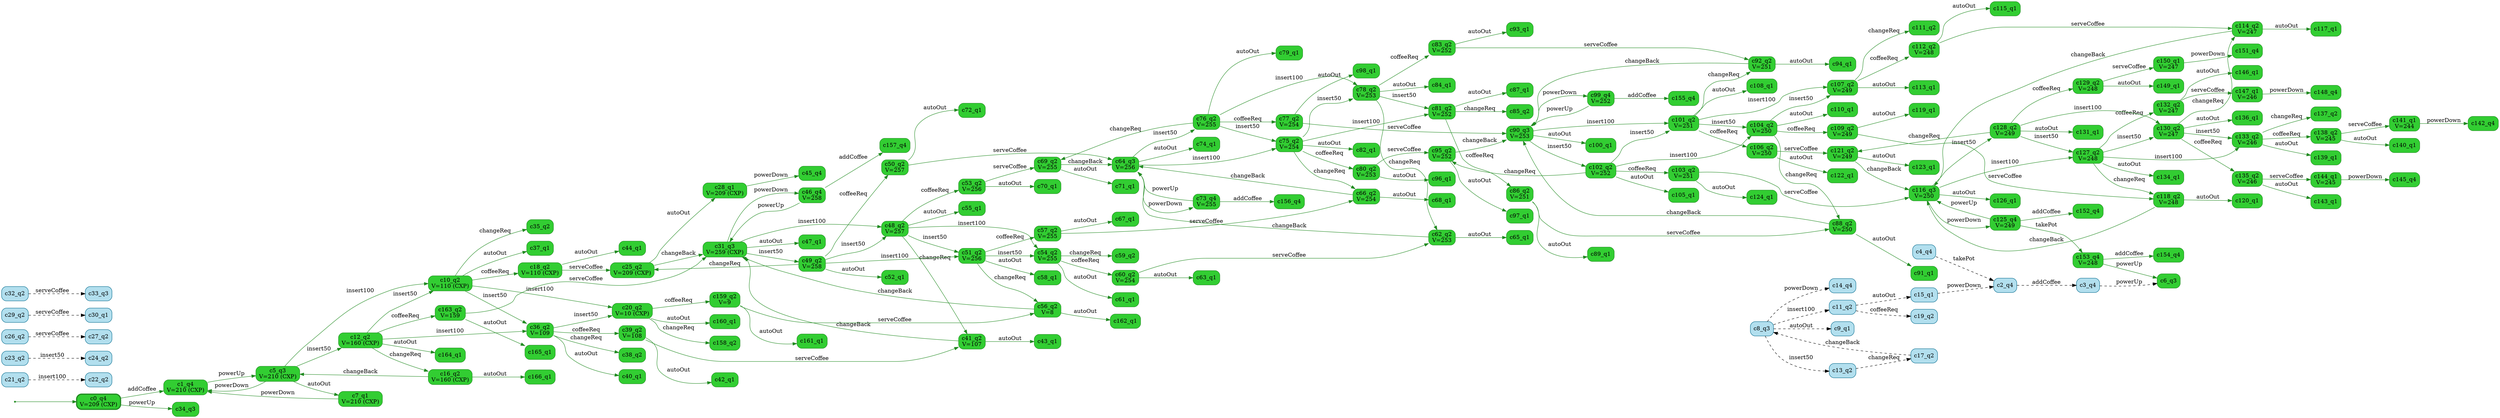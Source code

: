 digraph g {

	rankdir="LR"

	__invisible__[shape="point", color="forestgreen"]
	c0_q4[label="c0_q4\nV=209 (CXP)", shape="box", style="rounded, filled", color="forestgreen", fillcolor="limegreen", penwidth=3] // Initial
	c1_q4[label="c1_q4\nV=210 (CXP)", shape="box", style="rounded, filled", color="forestgreen", fillcolor="limegreen"]
	c5_q3[label="c5_q3\nV=210 (CXP)", shape="box", style="rounded, filled", color="forestgreen", fillcolor="limegreen"]
	c7_q1[label="c7_q1\nV=210 (CXP)", shape="box", style="rounded, filled", color="forestgreen", fillcolor="limegreen"]
	c10_q2[label="c10_q2\nV=110 (CXP)", shape="box", style="rounded, filled", color="forestgreen", fillcolor="limegreen"]
	c18_q2[label="c18_q2\nV=110 (CXP)", shape="box", style="rounded, filled", color="forestgreen", fillcolor="limegreen"]
	c25_q2[label="c25_q2\nV=209 (CXP)", shape="box", style="rounded, filled", color="forestgreen", fillcolor="limegreen"]
	c28_q1[label="c28_q1\nV=209 (CXP)", shape="box", style="rounded, filled", color="forestgreen", fillcolor="limegreen"]
	c45_q4[label="c45_q4", shape="box", style="rounded, filled", color="forestgreen", fillcolor="limegreen"]
	c31_q3[label="c31_q3\nV=259 (CXP)", shape="box", style="rounded, filled", color="forestgreen", fillcolor="limegreen"]
	c46_q4[label="c46_q4\nV=258", shape="box", style="rounded, filled", color="forestgreen", fillcolor="limegreen"]
	c157_q4[label="c157_q4", shape="box", style="rounded, filled", color="forestgreen", fillcolor="limegreen"]
	c47_q1[label="c47_q1", shape="box", style="rounded, filled", color="forestgreen", fillcolor="limegreen"]
	c48_q2[label="c48_q2\nV=257", shape="box", style="rounded, filled", color="forestgreen", fillcolor="limegreen"]
	c41_q2[label="c41_q2\nV=107", shape="box", style="rounded, filled", color="forestgreen", fillcolor="limegreen"]
	c43_q1[label="c43_q1", shape="box", style="rounded, filled", color="forestgreen", fillcolor="limegreen"]
	c53_q2[label="c53_q2\nV=256", shape="box", style="rounded, filled", color="forestgreen", fillcolor="limegreen"]
	c69_q2[label="c69_q2\nV=255", shape="box", style="rounded, filled", color="forestgreen", fillcolor="limegreen"]
	c64_q3[label="c64_q3\nV=256", shape="box", style="rounded, filled", color="forestgreen", fillcolor="limegreen"]
	c73_q4[label="c73_q4\nV=255", shape="box", style="rounded, filled", color="forestgreen", fillcolor="limegreen"]
	c156_q4[label="c156_q4", shape="box", style="rounded, filled", color="forestgreen", fillcolor="limegreen"]
	c74_q1[label="c74_q1", shape="box", style="rounded, filled", color="forestgreen", fillcolor="limegreen"]
	c75_q2[label="c75_q2\nV=254", shape="box", style="rounded, filled", color="forestgreen", fillcolor="limegreen"]
	c66_q2[label="c66_q2\nV=254", shape="box", style="rounded, filled", color="forestgreen", fillcolor="limegreen"]
	c68_q1[label="c68_q1", shape="box", style="rounded, filled", color="forestgreen", fillcolor="limegreen"]
	c80_q2[label="c80_q2\nV=253", shape="box", style="rounded, filled", color="forestgreen", fillcolor="limegreen"]
	c95_q2[label="c95_q2\nV=252", shape="box", style="rounded, filled", color="forestgreen", fillcolor="limegreen"]
	c90_q3[label="c90_q3\nV=253", shape="box", style="rounded, filled", color="forestgreen", fillcolor="limegreen"]
	c99_q4[label="c99_q4\nV=252", shape="box", style="rounded, filled", color="forestgreen", fillcolor="limegreen"]
	c155_q4[label="c155_q4", shape="box", style="rounded, filled", color="forestgreen", fillcolor="limegreen"]
	c100_q1[label="c100_q1", shape="box", style="rounded, filled", color="forestgreen", fillcolor="limegreen"]
	c101_q2[label="c101_q2\nV=251", shape="box", style="rounded, filled", color="forestgreen", fillcolor="limegreen"]
	c92_q2[label="c92_q2\nV=251", shape="box", style="rounded, filled", color="forestgreen", fillcolor="limegreen"]
	c94_q1[label="c94_q1", shape="box", style="rounded, filled", color="forestgreen", fillcolor="limegreen"]
	c106_q2[label="c106_q2\nV=250", shape="box", style="rounded, filled", color="forestgreen", fillcolor="limegreen"]
	c121_q2[label="c121_q2\nV=249", shape="box", style="rounded, filled", color="forestgreen", fillcolor="limegreen"]
	c116_q3[label="c116_q3\nV=250", shape="box", style="rounded, filled", color="forestgreen", fillcolor="limegreen"]
	c125_q4[label="c125_q4\nV=249", shape="box", style="rounded, filled", color="forestgreen", fillcolor="limegreen"]
	c152_q4[label="c152_q4", shape="box", style="rounded, filled", color="forestgreen", fillcolor="limegreen"]
	c153_q4[label="c153_q4\nV=248", shape="box", style="rounded, filled", color="forestgreen", fillcolor="limegreen"]
	c154_q4[label="c154_q4", shape="box", style="rounded, filled", color="forestgreen", fillcolor="limegreen"]
	c6_q3[label="c6_q3", shape="box", style="rounded, filled", color="forestgreen", fillcolor="limegreen"]
	c126_q1[label="c126_q1", shape="box", style="rounded, filled", color="forestgreen", fillcolor="limegreen"]
	c127_q2[label="c127_q2\nV=248", shape="box", style="rounded, filled", color="forestgreen", fillcolor="limegreen"]
	c118_q2[label="c118_q2\nV=248", shape="box", style="rounded, filled", color="forestgreen", fillcolor="limegreen"]
	c120_q1[label="c120_q1", shape="box", style="rounded, filled", color="forestgreen", fillcolor="limegreen"]
	c132_q2[label="c132_q2\nV=247", shape="box", style="rounded, filled", color="forestgreen", fillcolor="limegreen"]
	c146_q1[label="c146_q1", shape="box", style="rounded, filled", color="forestgreen", fillcolor="limegreen"]
	c147_q1[label="c147_q1\nV=246", shape="box", style="rounded, filled", color="forestgreen", fillcolor="limegreen"]
	c148_q4[label="c148_q4", shape="box", style="rounded, filled", color="forestgreen", fillcolor="limegreen"]
	c133_q2[label="c133_q2\nV=246", shape="box", style="rounded, filled", color="forestgreen", fillcolor="limegreen"]
	c137_q2[label="c137_q2", shape="box", style="rounded, filled", color="forestgreen", fillcolor="limegreen"]
	c138_q2[label="c138_q2\nV=245", shape="box", style="rounded, filled", color="forestgreen", fillcolor="limegreen"]
	c140_q1[label="c140_q1", shape="box", style="rounded, filled", color="forestgreen", fillcolor="limegreen"]
	c141_q1[label="c141_q1\nV=244", shape="box", style="rounded, filled", color="forestgreen", fillcolor="limegreen"]
	c142_q4[label="c142_q4", shape="box", style="rounded, filled", color="forestgreen", fillcolor="limegreen"]
	c139_q1[label="c139_q1", shape="box", style="rounded, filled", color="forestgreen", fillcolor="limegreen"]
	c130_q2[label="c130_q2\nV=247", shape="box", style="rounded, filled", color="forestgreen", fillcolor="limegreen"]
	c114_q2[label="c114_q2\nV=247", shape="box", style="rounded, filled", color="forestgreen", fillcolor="limegreen"]
	c117_q1[label="c117_q1", shape="box", style="rounded, filled", color="forestgreen", fillcolor="limegreen"]
	c135_q2[label="c135_q2\nV=246", shape="box", style="rounded, filled", color="forestgreen", fillcolor="limegreen"]
	c143_q1[label="c143_q1", shape="box", style="rounded, filled", color="forestgreen", fillcolor="limegreen"]
	c144_q1[label="c144_q1\nV=245", shape="box", style="rounded, filled", color="forestgreen", fillcolor="limegreen"]
	c145_q4[label="c145_q4", shape="box", style="rounded, filled", color="forestgreen", fillcolor="limegreen"]
	c136_q1[label="c136_q1", shape="box", style="rounded, filled", color="forestgreen", fillcolor="limegreen"]
	c134_q1[label="c134_q1", shape="box", style="rounded, filled", color="forestgreen", fillcolor="limegreen"]
	c128_q2[label="c128_q2\nV=249", shape="box", style="rounded, filled", color="forestgreen", fillcolor="limegreen"]
	c129_q2[label="c129_q2\nV=248", shape="box", style="rounded, filled", color="forestgreen", fillcolor="limegreen"]
	c149_q1[label="c149_q1", shape="box", style="rounded, filled", color="forestgreen", fillcolor="limegreen"]
	c150_q1[label="c150_q1\nV=247", shape="box", style="rounded, filled", color="forestgreen", fillcolor="limegreen"]
	c151_q4[label="c151_q4", shape="box", style="rounded, filled", color="forestgreen", fillcolor="limegreen"]
	c131_q1[label="c131_q1", shape="box", style="rounded, filled", color="forestgreen", fillcolor="limegreen"]
	c123_q1[label="c123_q1", shape="box", style="rounded, filled", color="forestgreen", fillcolor="limegreen"]
	c122_q1[label="c122_q1", shape="box", style="rounded, filled", color="forestgreen", fillcolor="limegreen"]
	c107_q2[label="c107_q2\nV=249", shape="box", style="rounded, filled", color="forestgreen", fillcolor="limegreen"]
	c111_q2[label="c111_q2", shape="box", style="rounded, filled", color="forestgreen", fillcolor="limegreen"]
	c112_q2[label="c112_q2\nV=248", shape="box", style="rounded, filled", color="forestgreen", fillcolor="limegreen"]
	c115_q1[label="c115_q1", shape="box", style="rounded, filled", color="forestgreen", fillcolor="limegreen"]
	c113_q1[label="c113_q1", shape="box", style="rounded, filled", color="forestgreen", fillcolor="limegreen"]
	c104_q2[label="c104_q2\nV=250", shape="box", style="rounded, filled", color="forestgreen", fillcolor="limegreen"]
	c88_q2[label="c88_q2\nV=250", shape="box", style="rounded, filled", color="forestgreen", fillcolor="limegreen"]
	c91_q1[label="c91_q1", shape="box", style="rounded, filled", color="forestgreen", fillcolor="limegreen"]
	c109_q2[label="c109_q2\nV=249", shape="box", style="rounded, filled", color="forestgreen", fillcolor="limegreen"]
	c119_q1[label="c119_q1", shape="box", style="rounded, filled", color="forestgreen", fillcolor="limegreen"]
	c110_q1[label="c110_q1", shape="box", style="rounded, filled", color="forestgreen", fillcolor="limegreen"]
	c108_q1[label="c108_q1", shape="box", style="rounded, filled", color="forestgreen", fillcolor="limegreen"]
	c102_q2[label="c102_q2\nV=252", shape="box", style="rounded, filled", color="forestgreen", fillcolor="limegreen"]
	c103_q2[label="c103_q2\nV=251", shape="box", style="rounded, filled", color="forestgreen", fillcolor="limegreen"]
	c124_q1[label="c124_q1", shape="box", style="rounded, filled", color="forestgreen", fillcolor="limegreen"]
	c105_q1[label="c105_q1", shape="box", style="rounded, filled", color="forestgreen", fillcolor="limegreen"]
	c97_q1[label="c97_q1", shape="box", style="rounded, filled", color="forestgreen", fillcolor="limegreen"]
	c96_q1[label="c96_q1", shape="box", style="rounded, filled", color="forestgreen", fillcolor="limegreen"]
	c81_q2[label="c81_q2\nV=252", shape="box", style="rounded, filled", color="forestgreen", fillcolor="limegreen"]
	c85_q2[label="c85_q2", shape="box", style="rounded, filled", color="forestgreen", fillcolor="limegreen"]
	c86_q2[label="c86_q2\nV=251", shape="box", style="rounded, filled", color="forestgreen", fillcolor="limegreen"]
	c89_q1[label="c89_q1", shape="box", style="rounded, filled", color="forestgreen", fillcolor="limegreen"]
	c87_q1[label="c87_q1", shape="box", style="rounded, filled", color="forestgreen", fillcolor="limegreen"]
	c78_q2[label="c78_q2\nV=253", shape="box", style="rounded, filled", color="forestgreen", fillcolor="limegreen"]
	c62_q2[label="c62_q2\nV=253", shape="box", style="rounded, filled", color="forestgreen", fillcolor="limegreen"]
	c65_q1[label="c65_q1", shape="box", style="rounded, filled", color="forestgreen", fillcolor="limegreen"]
	c83_q2[label="c83_q2\nV=252", shape="box", style="rounded, filled", color="forestgreen", fillcolor="limegreen"]
	c93_q1[label="c93_q1", shape="box", style="rounded, filled", color="forestgreen", fillcolor="limegreen"]
	c84_q1[label="c84_q1", shape="box", style="rounded, filled", color="forestgreen", fillcolor="limegreen"]
	c82_q1[label="c82_q1", shape="box", style="rounded, filled", color="forestgreen", fillcolor="limegreen"]
	c76_q2[label="c76_q2\nV=255", shape="box", style="rounded, filled", color="forestgreen", fillcolor="limegreen"]
	c77_q2[label="c77_q2\nV=254", shape="box", style="rounded, filled", color="forestgreen", fillcolor="limegreen"]
	c98_q1[label="c98_q1", shape="box", style="rounded, filled", color="forestgreen", fillcolor="limegreen"]
	c79_q1[label="c79_q1", shape="box", style="rounded, filled", color="forestgreen", fillcolor="limegreen"]
	c71_q1[label="c71_q1", shape="box", style="rounded, filled", color="forestgreen", fillcolor="limegreen"]
	c70_q1[label="c70_q1", shape="box", style="rounded, filled", color="forestgreen", fillcolor="limegreen"]
	c54_q2[label="c54_q2\nV=255", shape="box", style="rounded, filled", color="forestgreen", fillcolor="limegreen"]
	c59_q2[label="c59_q2", shape="box", style="rounded, filled", color="forestgreen", fillcolor="limegreen"]
	c60_q2[label="c60_q2\nV=254", shape="box", style="rounded, filled", color="forestgreen", fillcolor="limegreen"]
	c63_q1[label="c63_q1", shape="box", style="rounded, filled", color="forestgreen", fillcolor="limegreen"]
	c61_q1[label="c61_q1", shape="box", style="rounded, filled", color="forestgreen", fillcolor="limegreen"]
	c51_q2[label="c51_q2\nV=256", shape="box", style="rounded, filled", color="forestgreen", fillcolor="limegreen"]
	c56_q2[label="c56_q2\nV=8", shape="box", style="rounded, filled", color="forestgreen", fillcolor="limegreen"]
	c162_q1[label="c162_q1", shape="box", style="rounded, filled", color="forestgreen", fillcolor="limegreen"]
	c57_q2[label="c57_q2\nV=255", shape="box", style="rounded, filled", color="forestgreen", fillcolor="limegreen"]
	c67_q1[label="c67_q1", shape="box", style="rounded, filled", color="forestgreen", fillcolor="limegreen"]
	c58_q1[label="c58_q1", shape="box", style="rounded, filled", color="forestgreen", fillcolor="limegreen"]
	c55_q1[label="c55_q1", shape="box", style="rounded, filled", color="forestgreen", fillcolor="limegreen"]
	c49_q2[label="c49_q2\nV=258", shape="box", style="rounded, filled", color="forestgreen", fillcolor="limegreen"]
	c50_q2[label="c50_q2\nV=257", shape="box", style="rounded, filled", color="forestgreen", fillcolor="limegreen"]
	c72_q1[label="c72_q1", shape="box", style="rounded, filled", color="forestgreen", fillcolor="limegreen"]
	c52_q1[label="c52_q1", shape="box", style="rounded, filled", color="forestgreen", fillcolor="limegreen"]
	c44_q1[label="c44_q1", shape="box", style="rounded, filled", color="forestgreen", fillcolor="limegreen"]
	c20_q2[label="c20_q2\nV=10 (CXP)", shape="box", style="rounded, filled", color="forestgreen", fillcolor="limegreen"]
	c158_q2[label="c158_q2", shape="box", style="rounded, filled", color="forestgreen", fillcolor="limegreen"]
	c159_q2[label="c159_q2\nV=9", shape="box", style="rounded, filled", color="forestgreen", fillcolor="limegreen"]
	c161_q1[label="c161_q1", shape="box", style="rounded, filled", color="forestgreen", fillcolor="limegreen"]
	c160_q1[label="c160_q1", shape="box", style="rounded, filled", color="forestgreen", fillcolor="limegreen"]
	c35_q2[label="c35_q2", shape="box", style="rounded, filled", color="forestgreen", fillcolor="limegreen"]
	c36_q2[label="c36_q2\nV=109", shape="box", style="rounded, filled", color="forestgreen", fillcolor="limegreen"]
	c38_q2[label="c38_q2", shape="box", style="rounded, filled", color="forestgreen", fillcolor="limegreen"]
	c39_q2[label="c39_q2\nV=108", shape="box", style="rounded, filled", color="forestgreen", fillcolor="limegreen"]
	c42_q1[label="c42_q1", shape="box", style="rounded, filled", color="forestgreen", fillcolor="limegreen"]
	c40_q1[label="c40_q1", shape="box", style="rounded, filled", color="forestgreen", fillcolor="limegreen"]
	c37_q1[label="c37_q1", shape="box", style="rounded, filled", color="forestgreen", fillcolor="limegreen"]
	c12_q2[label="c12_q2\nV=160 (CXP)", shape="box", style="rounded, filled", color="forestgreen", fillcolor="limegreen"]
	c16_q2[label="c16_q2\nV=160 (CXP)", shape="box", style="rounded, filled", color="forestgreen", fillcolor="limegreen"]
	c166_q1[label="c166_q1", shape="box", style="rounded, filled", color="forestgreen", fillcolor="limegreen"]
	c163_q2[label="c163_q2\nV=159", shape="box", style="rounded, filled", color="forestgreen", fillcolor="limegreen"]
	c165_q1[label="c165_q1", shape="box", style="rounded, filled", color="forestgreen", fillcolor="limegreen"]
	c164_q1[label="c164_q1", shape="box", style="rounded, filled", color="forestgreen", fillcolor="limegreen"]
	c34_q3[label="c34_q3", shape="box", style="rounded, filled", color="forestgreen", fillcolor="limegreen"]
	c2_q4[label="c2_q4", shape="box", style="rounded, filled", color="deepskyblue4", fillcolor="lightblue2"]
	c3_q4[label="c3_q4", shape="box", style="rounded, filled", color="deepskyblue4", fillcolor="lightblue2"]
	c4_q4[label="c4_q4", shape="box", style="rounded, filled", color="deepskyblue4", fillcolor="lightblue2"]
	c8_q3[label="c8_q3", shape="box", style="rounded, filled", color="deepskyblue4", fillcolor="lightblue2"]
	c9_q1[label="c9_q1", shape="box", style="rounded, filled", color="deepskyblue4", fillcolor="lightblue2"]
	c11_q2[label="c11_q2", shape="box", style="rounded, filled", color="deepskyblue4", fillcolor="lightblue2"]
	c13_q2[label="c13_q2", shape="box", style="rounded, filled", color="deepskyblue4", fillcolor="lightblue2"]
	c14_q4[label="c14_q4", shape="box", style="rounded, filled", color="deepskyblue4", fillcolor="lightblue2"]
	c15_q1[label="c15_q1", shape="box", style="rounded, filled", color="deepskyblue4", fillcolor="lightblue2"]
	c17_q2[label="c17_q2", shape="box", style="rounded, filled", color="deepskyblue4", fillcolor="lightblue2"]
	c19_q2[label="c19_q2", shape="box", style="rounded, filled", color="deepskyblue4", fillcolor="lightblue2"]
	c21_q2[label="c21_q2", shape="box", style="rounded, filled", color="deepskyblue4", fillcolor="lightblue2"]
	c22_q2[label="c22_q2", shape="box", style="rounded, filled", color="deepskyblue4", fillcolor="lightblue2"]
	c23_q2[label="c23_q2", shape="box", style="rounded, filled", color="deepskyblue4", fillcolor="lightblue2"]
	c24_q2[label="c24_q2", shape="box", style="rounded, filled", color="deepskyblue4", fillcolor="lightblue2"]
	c26_q2[label="c26_q2", shape="box", style="rounded, filled", color="deepskyblue4", fillcolor="lightblue2"]
	c27_q2[label="c27_q2", shape="box", style="rounded, filled", color="deepskyblue4", fillcolor="lightblue2"]
	c29_q2[label="c29_q2", shape="box", style="rounded, filled", color="deepskyblue4", fillcolor="lightblue2"]
	c30_q1[label="c30_q1", shape="box", style="rounded, filled", color="deepskyblue4", fillcolor="lightblue2"]
	c32_q2[label="c32_q2", shape="box", style="rounded, filled", color="deepskyblue4", fillcolor="lightblue2"]
	c33_q3[label="c33_q3", shape="box", style="rounded, filled", color="deepskyblue4", fillcolor="lightblue2"]

	__invisible__ -> c0_q4[color="forestgreen"]
	c0_q4 -> c1_q4[label="addCoffee", color="forestgreen"]
	c1_q4 -> c5_q3[label="powerUp", color="forestgreen"]
	c5_q3 -> c7_q1[label="autoOut", color="forestgreen"]
	c7_q1 -> c1_q4[label="powerDown", color="forestgreen"]
	c5_q3 -> c10_q2[label="insert100", color="forestgreen"]
	c10_q2 -> c18_q2[label="coffeeReq", color="forestgreen"]
	c18_q2 -> c25_q2[label="serveCoffee", color="forestgreen"]
	c25_q2 -> c28_q1[label="autoOut", color="forestgreen"]
	c28_q1 -> c45_q4[label="powerDown", color="forestgreen"]
	c25_q2 -> c31_q3[label="changeBack", color="forestgreen"]
	c31_q3 -> c46_q4[label="powerDown", color="forestgreen"]
	c46_q4 -> c157_q4[label="addCoffee", color="forestgreen"]
	c46_q4 -> c31_q3[label="powerUp", color="forestgreen"]
	c31_q3 -> c47_q1[label="autoOut", color="forestgreen"]
	c31_q3 -> c48_q2[label="insert100", color="forestgreen"]
	c48_q2 -> c41_q2[label="changeReq", color="forestgreen"]
	c41_q2 -> c31_q3[label="changeBack", color="forestgreen"]
	c41_q2 -> c43_q1[label="autoOut", color="forestgreen"]
	c48_q2 -> c53_q2[label="coffeeReq", color="forestgreen"]
	c53_q2 -> c69_q2[label="serveCoffee", color="forestgreen"]
	c69_q2 -> c64_q3[label="changeBack", color="forestgreen"]
	c64_q3 -> c73_q4[label="powerDown", color="forestgreen"]
	c73_q4 -> c156_q4[label="addCoffee", color="forestgreen"]
	c73_q4 -> c64_q3[label="powerUp", color="forestgreen"]
	c64_q3 -> c74_q1[label="autoOut", color="forestgreen"]
	c64_q3 -> c75_q2[label="insert100", color="forestgreen"]
	c75_q2 -> c66_q2[label="changeReq", color="forestgreen"]
	c66_q2 -> c64_q3[label="changeBack", color="forestgreen"]
	c66_q2 -> c68_q1[label="autoOut", color="forestgreen"]
	c75_q2 -> c80_q2[label="coffeeReq", color="forestgreen"]
	c80_q2 -> c95_q2[label="serveCoffee", color="forestgreen"]
	c95_q2 -> c90_q3[label="changeBack", color="forestgreen"]
	c90_q3 -> c99_q4[label="powerDown", color="forestgreen"]
	c99_q4 -> c155_q4[label="addCoffee", color="forestgreen"]
	c99_q4 -> c90_q3[label="powerUp", color="forestgreen"]
	c90_q3 -> c100_q1[label="autoOut", color="forestgreen"]
	c90_q3 -> c101_q2[label="insert100", color="forestgreen"]
	c101_q2 -> c92_q2[label="changeReq", color="forestgreen"]
	c92_q2 -> c90_q3[label="changeBack", color="forestgreen"]
	c92_q2 -> c94_q1[label="autoOut", color="forestgreen"]
	c101_q2 -> c106_q2[label="coffeeReq", color="forestgreen"]
	c106_q2 -> c121_q2[label="serveCoffee", color="forestgreen"]
	c121_q2 -> c116_q3[label="changeBack", color="forestgreen"]
	c116_q3 -> c125_q4[label="powerDown", color="forestgreen"]
	c125_q4 -> c152_q4[label="addCoffee", color="forestgreen"]
	c125_q4 -> c153_q4[label="takePot", color="forestgreen"]
	c153_q4 -> c154_q4[label="addCoffee", color="forestgreen"]
	c153_q4 -> c6_q3[label="powerUp", color="forestgreen"]
	c125_q4 -> c116_q3[label="powerUp", color="forestgreen"]
	c116_q3 -> c126_q1[label="autoOut", color="forestgreen"]
	c116_q3 -> c127_q2[label="insert100", color="forestgreen"]
	c127_q2 -> c118_q2[label="changeReq", color="forestgreen"]
	c118_q2 -> c116_q3[label="changeBack", color="forestgreen"]
	c118_q2 -> c120_q1[label="autoOut", color="forestgreen"]
	c127_q2 -> c132_q2[label="coffeeReq", color="forestgreen"]
	c132_q2 -> c146_q1[label="autoOut", color="forestgreen"]
	c132_q2 -> c147_q1[label="serveCoffee", color="forestgreen"]
	c147_q1 -> c148_q4[label="powerDown", color="forestgreen"]
	c127_q2 -> c133_q2[label="insert100", color="forestgreen"]
	c133_q2 -> c137_q2[label="changeReq", color="forestgreen"]
	c133_q2 -> c138_q2[label="coffeeReq", color="forestgreen"]
	c138_q2 -> c140_q1[label="autoOut", color="forestgreen"]
	c138_q2 -> c141_q1[label="serveCoffee", color="forestgreen"]
	c141_q1 -> c142_q4[label="powerDown", color="forestgreen"]
	c133_q2 -> c139_q1[label="autoOut", color="forestgreen"]
	c127_q2 -> c130_q2[label="insert50", color="forestgreen"]
	c130_q2 -> c114_q2[label="changeReq", color="forestgreen"]
	c114_q2 -> c116_q3[label="changeBack", color="forestgreen"]
	c114_q2 -> c117_q1[label="autoOut", color="forestgreen"]
	c130_q2 -> c135_q2[label="coffeeReq", color="forestgreen"]
	c135_q2 -> c143_q1[label="autoOut", color="forestgreen"]
	c135_q2 -> c144_q1[label="serveCoffee", color="forestgreen"]
	c144_q1 -> c145_q4[label="powerDown", color="forestgreen"]
	c130_q2 -> c133_q2[label="insert50", color="forestgreen"]
	c130_q2 -> c136_q1[label="autoOut", color="forestgreen"]
	c127_q2 -> c134_q1[label="autoOut", color="forestgreen"]
	c116_q3 -> c128_q2[label="insert50", color="forestgreen"]
	c128_q2 -> c121_q2[label="changeReq", color="forestgreen"]
	c128_q2 -> c129_q2[label="coffeeReq", color="forestgreen"]
	c129_q2 -> c149_q1[label="autoOut", color="forestgreen"]
	c129_q2 -> c150_q1[label="serveCoffee", color="forestgreen"]
	c150_q1 -> c151_q4[label="powerDown", color="forestgreen"]
	c128_q2 -> c130_q2[label="insert100", color="forestgreen"]
	c128_q2 -> c127_q2[label="insert50", color="forestgreen"]
	c128_q2 -> c131_q1[label="autoOut", color="forestgreen"]
	c121_q2 -> c123_q1[label="autoOut", color="forestgreen"]
	c106_q2 -> c122_q1[label="autoOut", color="forestgreen"]
	c101_q2 -> c107_q2[label="insert100", color="forestgreen"]
	c107_q2 -> c111_q2[label="changeReq", color="forestgreen"]
	c107_q2 -> c112_q2[label="coffeeReq", color="forestgreen"]
	c112_q2 -> c114_q2[label="serveCoffee", color="forestgreen"]
	c112_q2 -> c115_q1[label="autoOut", color="forestgreen"]
	c107_q2 -> c113_q1[label="autoOut", color="forestgreen"]
	c101_q2 -> c104_q2[label="insert50", color="forestgreen"]
	c104_q2 -> c88_q2[label="changeReq", color="forestgreen"]
	c88_q2 -> c90_q3[label="changeBack", color="forestgreen"]
	c88_q2 -> c91_q1[label="autoOut", color="forestgreen"]
	c104_q2 -> c109_q2[label="coffeeReq", color="forestgreen"]
	c109_q2 -> c118_q2[label="serveCoffee", color="forestgreen"]
	c109_q2 -> c119_q1[label="autoOut", color="forestgreen"]
	c104_q2 -> c107_q2[label="insert50", color="forestgreen"]
	c104_q2 -> c110_q1[label="autoOut", color="forestgreen"]
	c101_q2 -> c108_q1[label="autoOut", color="forestgreen"]
	c90_q3 -> c102_q2[label="insert50", color="forestgreen"]
	c102_q2 -> c95_q2[label="changeReq", color="forestgreen"]
	c102_q2 -> c103_q2[label="coffeeReq", color="forestgreen"]
	c103_q2 -> c116_q3[label="serveCoffee", color="forestgreen"]
	c103_q2 -> c124_q1[label="autoOut", color="forestgreen"]
	c102_q2 -> c104_q2[label="insert100", color="forestgreen"]
	c102_q2 -> c101_q2[label="insert50", color="forestgreen"]
	c102_q2 -> c105_q1[label="autoOut", color="forestgreen"]
	c95_q2 -> c97_q1[label="autoOut", color="forestgreen"]
	c80_q2 -> c96_q1[label="autoOut", color="forestgreen"]
	c75_q2 -> c81_q2[label="insert100", color="forestgreen"]
	c81_q2 -> c85_q2[label="changeReq", color="forestgreen"]
	c81_q2 -> c86_q2[label="coffeeReq", color="forestgreen"]
	c86_q2 -> c88_q2[label="serveCoffee", color="forestgreen"]
	c86_q2 -> c89_q1[label="autoOut", color="forestgreen"]
	c81_q2 -> c87_q1[label="autoOut", color="forestgreen"]
	c75_q2 -> c78_q2[label="insert50", color="forestgreen"]
	c78_q2 -> c62_q2[label="changeReq", color="forestgreen"]
	c62_q2 -> c64_q3[label="changeBack", color="forestgreen"]
	c62_q2 -> c65_q1[label="autoOut", color="forestgreen"]
	c78_q2 -> c83_q2[label="coffeeReq", color="forestgreen"]
	c83_q2 -> c92_q2[label="serveCoffee", color="forestgreen"]
	c83_q2 -> c93_q1[label="autoOut", color="forestgreen"]
	c78_q2 -> c81_q2[label="insert50", color="forestgreen"]
	c78_q2 -> c84_q1[label="autoOut", color="forestgreen"]
	c75_q2 -> c82_q1[label="autoOut", color="forestgreen"]
	c64_q3 -> c76_q2[label="insert50", color="forestgreen"]
	c76_q2 -> c69_q2[label="changeReq", color="forestgreen"]
	c76_q2 -> c77_q2[label="coffeeReq", color="forestgreen"]
	c77_q2 -> c90_q3[label="serveCoffee", color="forestgreen"]
	c77_q2 -> c98_q1[label="autoOut", color="forestgreen"]
	c76_q2 -> c78_q2[label="insert100", color="forestgreen"]
	c76_q2 -> c75_q2[label="insert50", color="forestgreen"]
	c76_q2 -> c79_q1[label="autoOut", color="forestgreen"]
	c69_q2 -> c71_q1[label="autoOut", color="forestgreen"]
	c53_q2 -> c70_q1[label="autoOut", color="forestgreen"]
	c48_q2 -> c54_q2[label="insert100", color="forestgreen"]
	c54_q2 -> c59_q2[label="changeReq", color="forestgreen"]
	c54_q2 -> c60_q2[label="coffeeReq", color="forestgreen"]
	c60_q2 -> c62_q2[label="serveCoffee", color="forestgreen"]
	c60_q2 -> c63_q1[label="autoOut", color="forestgreen"]
	c54_q2 -> c61_q1[label="autoOut", color="forestgreen"]
	c48_q2 -> c51_q2[label="insert50", color="forestgreen"]
	c51_q2 -> c56_q2[label="changeReq", color="forestgreen"]
	c56_q2 -> c31_q3[label="changeBack", color="forestgreen"]
	c56_q2 -> c162_q1[label="autoOut", color="forestgreen"]
	c51_q2 -> c57_q2[label="coffeeReq", color="forestgreen"]
	c57_q2 -> c66_q2[label="serveCoffee", color="forestgreen"]
	c57_q2 -> c67_q1[label="autoOut", color="forestgreen"]
	c51_q2 -> c54_q2[label="insert50", color="forestgreen"]
	c51_q2 -> c58_q1[label="autoOut", color="forestgreen"]
	c48_q2 -> c55_q1[label="autoOut", color="forestgreen"]
	c31_q3 -> c49_q2[label="insert50", color="forestgreen"]
	c49_q2 -> c25_q2[label="changeReq", color="forestgreen"]
	c49_q2 -> c50_q2[label="coffeeReq", color="forestgreen"]
	c50_q2 -> c64_q3[label="serveCoffee", color="forestgreen"]
	c50_q2 -> c72_q1[label="autoOut", color="forestgreen"]
	c49_q2 -> c51_q2[label="insert100", color="forestgreen"]
	c49_q2 -> c48_q2[label="insert50", color="forestgreen"]
	c49_q2 -> c52_q1[label="autoOut", color="forestgreen"]
	c18_q2 -> c44_q1[label="autoOut", color="forestgreen"]
	c10_q2 -> c20_q2[label="insert100", color="forestgreen"]
	c20_q2 -> c158_q2[label="changeReq", color="forestgreen"]
	c20_q2 -> c159_q2[label="coffeeReq", color="forestgreen"]
	c159_q2 -> c56_q2[label="serveCoffee", color="forestgreen"]
	c159_q2 -> c161_q1[label="autoOut", color="forestgreen"]
	c20_q2 -> c160_q1[label="autoOut", color="forestgreen"]
	c10_q2 -> c35_q2[label="changeReq", color="forestgreen"]
	c10_q2 -> c36_q2[label="insert50", color="forestgreen"]
	c36_q2 -> c38_q2[label="changeReq", color="forestgreen"]
	c36_q2 -> c39_q2[label="coffeeReq", color="forestgreen"]
	c39_q2 -> c41_q2[label="serveCoffee", color="forestgreen"]
	c39_q2 -> c42_q1[label="autoOut", color="forestgreen"]
	c36_q2 -> c20_q2[label="insert50", color="forestgreen"]
	c36_q2 -> c40_q1[label="autoOut", color="forestgreen"]
	c10_q2 -> c37_q1[label="autoOut", color="forestgreen"]
	c5_q3 -> c12_q2[label="insert50", color="forestgreen"]
	c12_q2 -> c16_q2[label="changeReq", color="forestgreen"]
	c16_q2 -> c5_q3[label="changeBack", color="forestgreen"]
	c16_q2 -> c166_q1[label="autoOut", color="forestgreen"]
	c12_q2 -> c10_q2[label="insert50", color="forestgreen"]
	c12_q2 -> c163_q2[label="coffeeReq", color="forestgreen"]
	c163_q2 -> c31_q3[label="serveCoffee", color="forestgreen"]
	c163_q2 -> c165_q1[label="autoOut", color="forestgreen"]
	c12_q2 -> c36_q2[label="insert100", color="forestgreen"]
	c12_q2 -> c164_q1[label="autoOut", color="forestgreen"]
	c5_q3 -> c1_q4[label="powerDown", color="forestgreen"]
	c0_q4 -> c34_q3[label="powerUp", color="forestgreen"]
	c2_q4 -> c3_q4[label="addCoffee", color="black", style="dashed"]
	c4_q4 -> c2_q4[label="takePot", color="black", style="dashed"]
	c3_q4 -> c6_q3[label="powerUp", color="black", style="dashed"]
	c8_q3 -> c9_q1[label="autoOut", color="black", style="dashed"]
	c8_q3 -> c11_q2[label="insert100", color="black", style="dashed"]
	c8_q3 -> c13_q2[label="insert50", color="black", style="dashed"]
	c8_q3 -> c14_q4[label="powerDown", color="black", style="dashed"]
	c15_q1 -> c2_q4[label="powerDown", color="black", style="dashed"]
	c13_q2 -> c17_q2[label="changeReq", color="black", style="dashed"]
	c11_q2 -> c19_q2[label="coffeeReq", color="black", style="dashed"]
	c21_q2 -> c22_q2[label="insert100", color="black", style="dashed"]
	c23_q2 -> c24_q2[label="insert50", color="black", style="dashed"]
	c26_q2 -> c27_q2[label="serveCoffee", color="black", style="dashed"]
	c11_q2 -> c15_q1[label="autoOut", color="black", style="dashed"]
	c29_q2 -> c30_q1[label="serveCoffee", color="black", style="dashed"]
	c17_q2 -> c8_q3[label="changeBack", color="black", style="dashed"]
	c32_q2 -> c33_q3[label="serveCoffee", color="black", style="dashed"]

}
